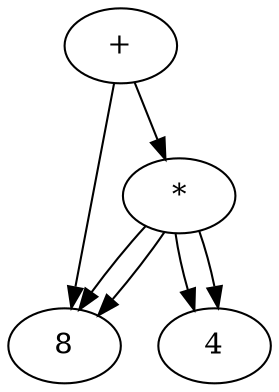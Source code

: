 digraph G {
	Node1[label="+"];
	Node2[label="*"];
	Node3[label="/"];
	Node1 -> Node2
	Node1 -> Node3
	Node3[label="4"];
	Node5[label="5"];
	Node2 -> Node3
	Node2 -> Node5
	Node3[label="8"];
	Node5[label="4"];
	Node2 -> Node3
	Node2 -> Node5
}
